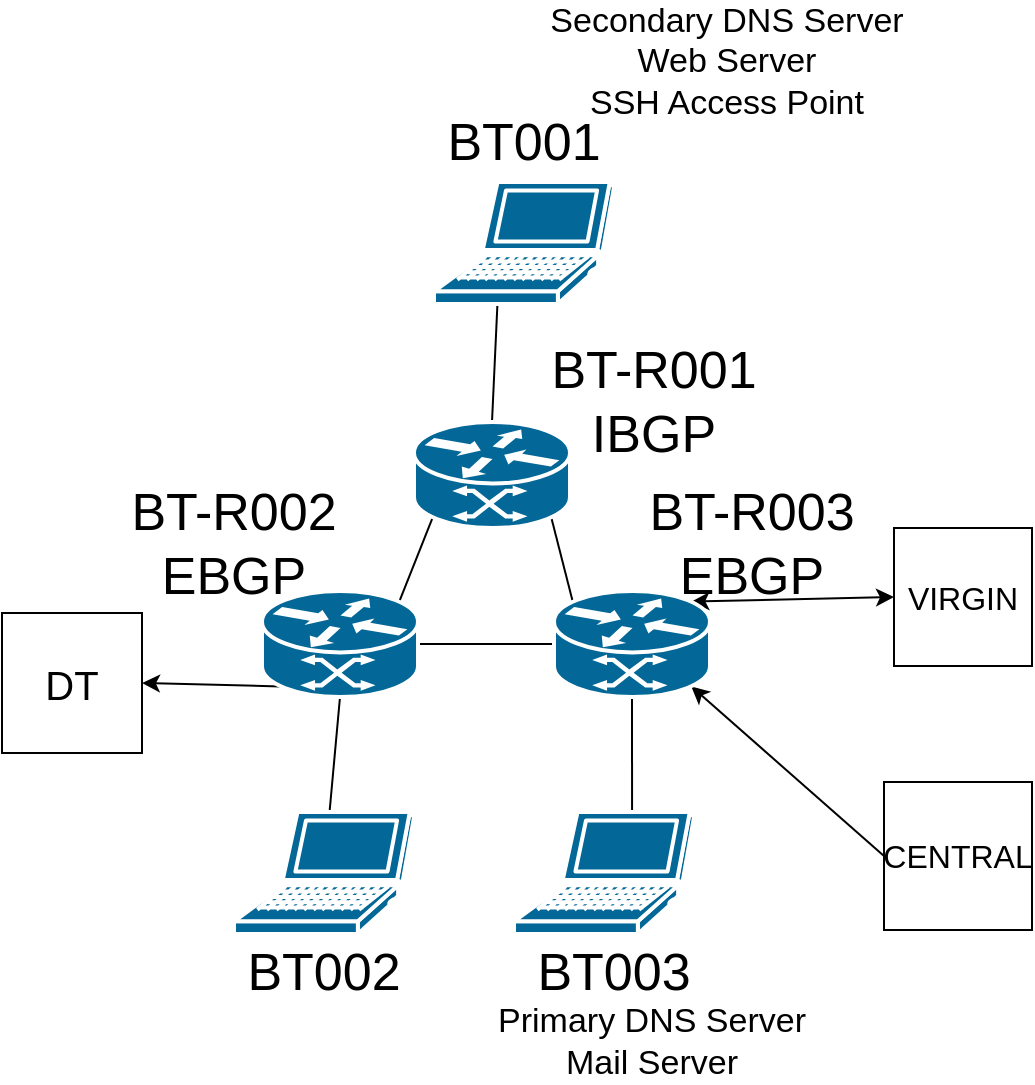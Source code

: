 <mxfile version="12.2.0" type="device" pages="1"><diagram id="6a731a19-8d31-9384-78a2-239565b7b9f0" name="Page-1"><mxGraphModel dx="738" dy="550" grid="1" gridSize="10" guides="1" tooltips="1" connect="1" arrows="1" fold="1" page="1" pageScale="1" pageWidth="827" pageHeight="1169" background="#ffffff" math="0" shadow="0"><root><mxCell id="0"/><mxCell id="1" parent="0"/><mxCell id="_m2fzVUTK3NauT41HnqF-2268" style="rounded=0;orthogonalLoop=1;jettySize=auto;html=1;exitX=0.12;exitY=0.9;exitDx=0;exitDy=0;exitPerimeter=0;entryX=0.88;entryY=0.1;entryDx=0;entryDy=0;entryPerimeter=0;endArrow=none;endFill=0;fontSize=17;" parent="1" source="_m2fzVUTK3NauT41HnqF-2258" target="_m2fzVUTK3NauT41HnqF-2259" edge="1"><mxGeometry relative="1" as="geometry"/></mxCell><mxCell id="_m2fzVUTK3NauT41HnqF-2271" style="edgeStyle=none;rounded=0;orthogonalLoop=1;jettySize=auto;html=1;exitX=0.5;exitY=0;exitDx=0;exitDy=0;exitPerimeter=0;entryX=0.356;entryY=0.885;entryDx=0;entryDy=0;entryPerimeter=0;endArrow=none;endFill=0;fontSize=17;" parent="1" source="_m2fzVUTK3NauT41HnqF-2258" target="_m2fzVUTK3NauT41HnqF-2261" edge="1"><mxGeometry relative="1" as="geometry"/></mxCell><mxCell id="_m2fzVUTK3NauT41HnqF-2275" style="edgeStyle=none;rounded=0;orthogonalLoop=1;jettySize=auto;html=1;exitX=0.88;exitY=0.9;exitDx=0;exitDy=0;exitPerimeter=0;entryX=0.12;entryY=0.1;entryDx=0;entryDy=0;entryPerimeter=0;endArrow=none;endFill=0;fontSize=17;" parent="1" source="_m2fzVUTK3NauT41HnqF-2258" target="_m2fzVUTK3NauT41HnqF-2260" edge="1"><mxGeometry relative="1" as="geometry"/></mxCell><mxCell id="_m2fzVUTK3NauT41HnqF-2269" style="edgeStyle=none;rounded=0;orthogonalLoop=1;jettySize=auto;html=1;exitX=1;exitY=0.5;exitDx=0;exitDy=0;exitPerimeter=0;entryX=0;entryY=0.5;entryDx=0;entryDy=0;entryPerimeter=0;endArrow=none;endFill=0;fontSize=17;" parent="1" source="_m2fzVUTK3NauT41HnqF-2259" target="_m2fzVUTK3NauT41HnqF-2260" edge="1"><mxGeometry relative="1" as="geometry"/></mxCell><mxCell id="_m2fzVUTK3NauT41HnqF-2272" style="edgeStyle=none;rounded=0;orthogonalLoop=1;jettySize=auto;html=1;exitX=0.5;exitY=1;exitDx=0;exitDy=0;exitPerimeter=0;endArrow=none;endFill=0;fontSize=17;" parent="1" source="_m2fzVUTK3NauT41HnqF-2259" target="_m2fzVUTK3NauT41HnqF-2262" edge="1"><mxGeometry relative="1" as="geometry"/></mxCell><mxCell id="NMRGsXaUGsP4xG_udBn9-2" style="rounded=0;orthogonalLoop=1;jettySize=auto;html=1;exitX=0.12;exitY=0.9;exitDx=0;exitDy=0;exitPerimeter=0;entryX=1;entryY=0.5;entryDx=0;entryDy=0;" parent="1" source="_m2fzVUTK3NauT41HnqF-2259" target="NMRGsXaUGsP4xG_udBn9-1" edge="1"><mxGeometry relative="1" as="geometry"/></mxCell><mxCell id="_m2fzVUTK3NauT41HnqF-2259" value="" style="shape=mxgraph.cisco.routers.atm_router;html=1;dashed=0;fillColor=#036897;strokeColor=#ffffff;strokeWidth=2;verticalLabelPosition=bottom;verticalAlign=top;fontSize=17;" parent="1" vertex="1"><mxGeometry x="304" y="504.5" width="78" height="53" as="geometry"/></mxCell><mxCell id="_m2fzVUTK3NauT41HnqF-2273" style="edgeStyle=none;rounded=0;orthogonalLoop=1;jettySize=auto;html=1;exitX=0.5;exitY=1;exitDx=0;exitDy=0;exitPerimeter=0;entryX=0.656;entryY=0.066;entryDx=0;entryDy=0;entryPerimeter=0;endArrow=none;endFill=0;fontSize=17;" parent="1" source="_m2fzVUTK3NauT41HnqF-2260" target="_m2fzVUTK3NauT41HnqF-2263" edge="1"><mxGeometry relative="1" as="geometry"/></mxCell><mxCell id="NMRGsXaUGsP4xG_udBn9-13" style="edgeStyle=none;rounded=0;orthogonalLoop=1;jettySize=auto;html=1;exitX=0.88;exitY=0.9;exitDx=0;exitDy=0;exitPerimeter=0;entryX=0;entryY=0.5;entryDx=0;entryDy=0;fontSize=16;startArrow=classic;startFill=1;endArrow=none;endFill=0;" parent="1" source="_m2fzVUTK3NauT41HnqF-2260" target="NMRGsXaUGsP4xG_udBn9-12" edge="1"><mxGeometry relative="1" as="geometry"/></mxCell><mxCell id="EL1JRseccU1K7z9swkEV-3" style="rounded=0;orthogonalLoop=1;jettySize=auto;html=1;exitX=0.88;exitY=0.1;exitDx=0;exitDy=0;exitPerimeter=0;entryX=0;entryY=0.5;entryDx=0;entryDy=0;startArrow=classic;startFill=1;" parent="1" source="_m2fzVUTK3NauT41HnqF-2260" target="EL1JRseccU1K7z9swkEV-2" edge="1"><mxGeometry relative="1" as="geometry"/></mxCell><mxCell id="_m2fzVUTK3NauT41HnqF-2260" value="" style="shape=mxgraph.cisco.routers.atm_router;html=1;dashed=0;fillColor=#036897;strokeColor=#ffffff;strokeWidth=2;verticalLabelPosition=bottom;verticalAlign=top;fontSize=17;" parent="1" vertex="1"><mxGeometry x="450" y="504.5" width="78" height="53" as="geometry"/></mxCell><mxCell id="_m2fzVUTK3NauT41HnqF-2288" value="BT-R002&lt;br&gt;EBGP" style="text;html=1;strokeColor=none;fillColor=none;align=center;verticalAlign=middle;whiteSpace=wrap;rounded=0;fontSize=26;" parent="1" vertex="1"><mxGeometry x="230" y="471" width="120" height="20" as="geometry"/></mxCell><mxCell id="NMRGsXaUGsP4xG_udBn9-1" value="&lt;div&gt;&lt;span style=&quot;font-size: 20px&quot;&gt;&lt;br&gt;&lt;/span&gt;&lt;/div&gt;&lt;div&gt;&lt;span style=&quot;font-size: 20px&quot;&gt;DT&lt;/span&gt;&lt;/div&gt;&lt;font style=&quot;font-size: 20px&quot;&gt;&lt;br&gt;&lt;/font&gt;" style="whiteSpace=wrap;html=1;aspect=fixed;align=center;" parent="1" vertex="1"><mxGeometry x="174" y="515.5" width="70" height="70" as="geometry"/></mxCell><mxCell id="NMRGsXaUGsP4xG_udBn9-12" value="CENTRAL" style="whiteSpace=wrap;html=1;aspect=fixed;fontSize=16;" parent="1" vertex="1"><mxGeometry x="615" y="600" width="74" height="74" as="geometry"/></mxCell><mxCell id="EL1JRseccU1K7z9swkEV-2" value="VIRGIN" style="whiteSpace=wrap;html=1;aspect=fixed;fontSize=16;" parent="1" vertex="1"><mxGeometry x="620" y="473" width="69" height="69" as="geometry"/></mxCell><mxCell id="Uiw30pyNHAs-Iur7G4XP-3" value="&lt;font style=&quot;font-size: 17px&quot;&gt;Primary DNS Server&lt;br style=&quot;font-size: 17px&quot;&gt;Mail Server&lt;br&gt;&lt;/font&gt;" style="text;html=1;strokeColor=none;fillColor=none;align=center;verticalAlign=middle;whiteSpace=wrap;rounded=0;fontSize=17;" parent="1" vertex="1"><mxGeometry x="403.5" y="720" width="190" height="20" as="geometry"/></mxCell><mxCell id="Uiw30pyNHAs-Iur7G4XP-4" value="&lt;font style=&quot;font-size: 17px&quot;&gt;Secondary DNS Server&lt;br&gt;Web Server&lt;br&gt;SSH Access Point&lt;br&gt;&lt;/font&gt;" style="text;html=1;strokeColor=none;fillColor=none;align=center;verticalAlign=middle;whiteSpace=wrap;rounded=0;" parent="1" vertex="1"><mxGeometry x="430" y="230" width="213" height="20" as="geometry"/></mxCell><mxCell id="ThJgqTxBv0T_i70PZ7qI-3" value="" style="group" parent="1" vertex="1" connectable="0"><mxGeometry x="290" y="615" width="90" height="90" as="geometry"/></mxCell><mxCell id="_m2fzVUTK3NauT41HnqF-2262" value="" style="shape=mxgraph.cisco.computers_and_peripherals.laptop;html=1;dashed=0;fillColor=#036897;strokeColor=#ffffff;strokeWidth=2;verticalLabelPosition=bottom;verticalAlign=top;fontSize=17;" parent="ThJgqTxBv0T_i70PZ7qI-3" vertex="1"><mxGeometry width="90" height="61" as="geometry"/></mxCell><mxCell id="_m2fzVUTK3NauT41HnqF-2291" value="BT002" style="text;html=1;strokeColor=none;fillColor=none;align=center;verticalAlign=middle;whiteSpace=wrap;rounded=0;fontSize=26;" parent="ThJgqTxBv0T_i70PZ7qI-3" vertex="1"><mxGeometry x="25" y="70" width="40" height="20" as="geometry"/></mxCell><mxCell id="ThJgqTxBv0T_i70PZ7qI-4" value="" style="group" parent="1" vertex="1" connectable="0"><mxGeometry x="430" y="615" width="90" height="90" as="geometry"/></mxCell><mxCell id="_m2fzVUTK3NauT41HnqF-2263" value="" style="shape=mxgraph.cisco.computers_and_peripherals.laptop;html=1;dashed=0;fillColor=#036897;strokeColor=#ffffff;strokeWidth=2;verticalLabelPosition=bottom;verticalAlign=top;fontSize=17;" parent="ThJgqTxBv0T_i70PZ7qI-4" vertex="1"><mxGeometry width="90" height="61" as="geometry"/></mxCell><mxCell id="_m2fzVUTK3NauT41HnqF-2292" value="BT003" style="text;html=1;strokeColor=none;fillColor=none;align=center;verticalAlign=middle;whiteSpace=wrap;rounded=0;fontSize=26;" parent="ThJgqTxBv0T_i70PZ7qI-4" vertex="1"><mxGeometry x="30" y="70" width="40" height="20" as="geometry"/></mxCell><mxCell id="ThJgqTxBv0T_i70PZ7qI-5" value="" style="group" parent="1" vertex="1" connectable="0"><mxGeometry x="390" y="270" width="90" height="91" as="geometry"/></mxCell><mxCell id="_m2fzVUTK3NauT41HnqF-2261" value="" style="shape=mxgraph.cisco.computers_and_peripherals.laptop;html=1;dashed=0;fillColor=#036897;strokeColor=#ffffff;strokeWidth=2;verticalLabelPosition=bottom;verticalAlign=top;fontSize=17;" parent="ThJgqTxBv0T_i70PZ7qI-5" vertex="1"><mxGeometry y="30" width="90" height="61" as="geometry"/></mxCell><mxCell id="_m2fzVUTK3NauT41HnqF-2290" value="BT001" style="text;html=1;strokeColor=none;fillColor=none;align=center;verticalAlign=middle;whiteSpace=wrap;rounded=0;fontSize=26;" parent="ThJgqTxBv0T_i70PZ7qI-5" vertex="1"><mxGeometry x="25" width="40" height="20" as="geometry"/></mxCell><mxCell id="ThJgqTxBv0T_i70PZ7qI-6" value="" style="group" parent="1" vertex="1" connectable="0"><mxGeometry x="380" y="420" width="229" height="71" as="geometry"/></mxCell><mxCell id="_m2fzVUTK3NauT41HnqF-2258" value="" style="shape=mxgraph.cisco.routers.atm_router;html=1;dashed=0;fillColor=#036897;strokeColor=#ffffff;strokeWidth=2;verticalLabelPosition=bottom;verticalAlign=top;fontSize=17;" parent="ThJgqTxBv0T_i70PZ7qI-6" vertex="1"><mxGeometry width="78" height="53" as="geometry"/></mxCell><mxCell id="CvtRKX9TOETSKQ5mDS5b-5" value="BT-R003&lt;br&gt;EBGP" style="text;html=1;strokeColor=none;fillColor=none;align=center;verticalAlign=middle;whiteSpace=wrap;rounded=0;fontSize=26;" parent="ThJgqTxBv0T_i70PZ7qI-6" vertex="1"><mxGeometry x="109" y="51" width="120" height="20" as="geometry"/></mxCell><mxCell id="CvtRKX9TOETSKQ5mDS5b-6" value="BT-R001&lt;br&gt;IBGP" style="text;html=1;strokeColor=none;fillColor=none;align=center;verticalAlign=middle;whiteSpace=wrap;rounded=0;fontSize=26;" parent="1" vertex="1"><mxGeometry x="440" y="400" width="120" height="20" as="geometry"/></mxCell></root></mxGraphModel></diagram></mxfile>
